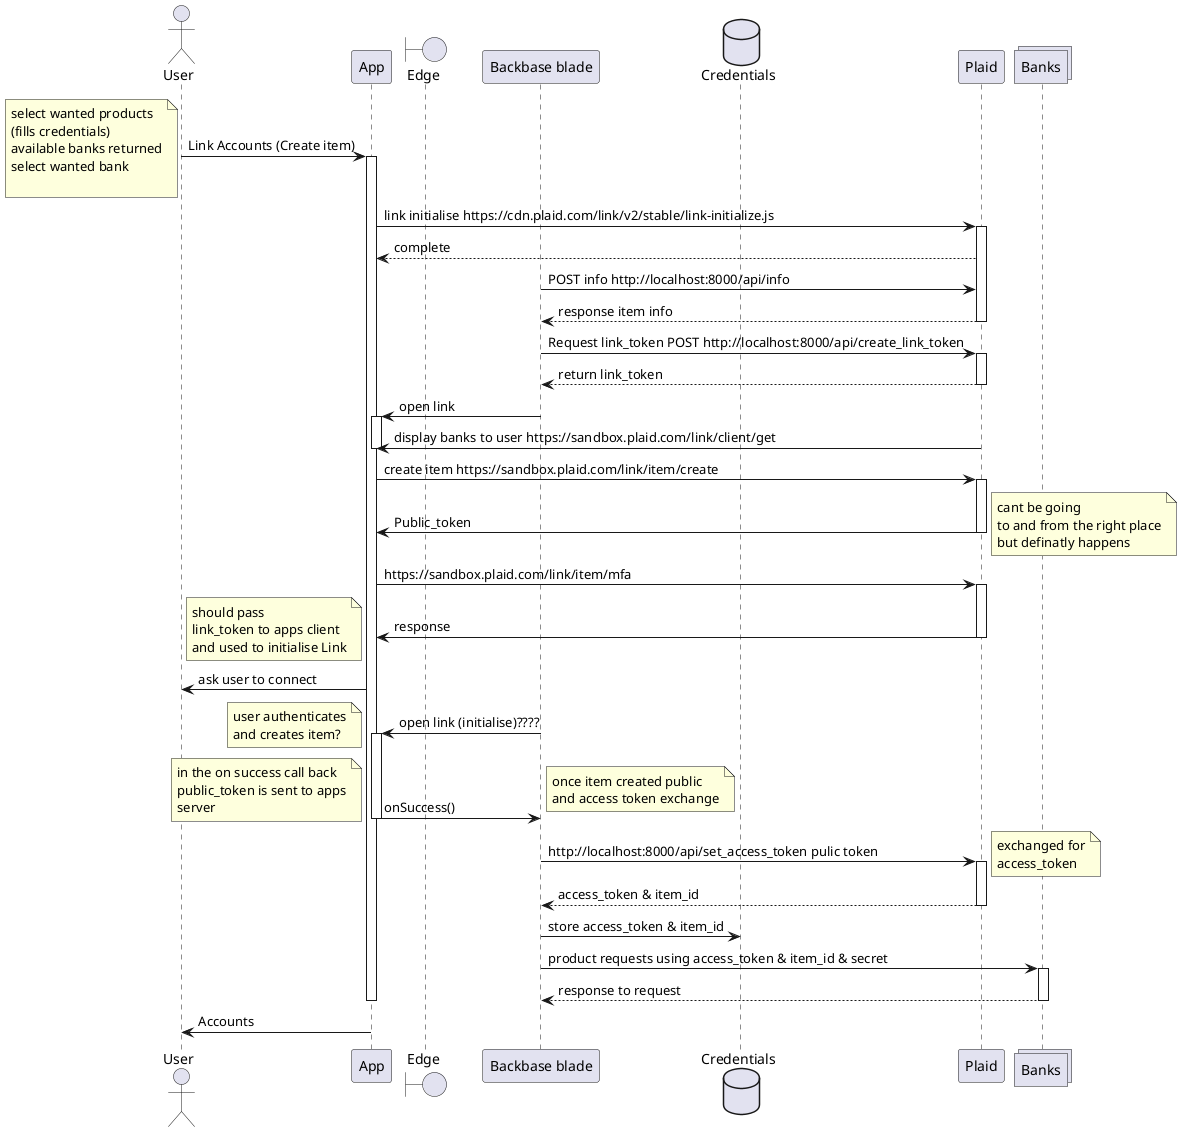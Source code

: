 @startuml


actor User as U
participant App as A
boundary Edge as E
participant "Backbase blade" as BB
database Credentials as C
participant Plaid as P
collections Banks


U -> A: Link Accounts (Create item)
note left
select wanted products
(fills credentials)
available banks returned
select wanted bank

end note
activate A
A -> P: link initialise https://cdn.plaid.com/link/v2/stable/link-initialize.js
activate P
P-->A: complete
BB->P:POST info http://localhost:8000/api/info
P-->BB: response item info

deactivate
BB->P: Request link_token POST http://localhost:8000/api/create_link_token
activate P
P-->BB:return link_token
deactivate P
BB->A: open link
activate A
P->A: display banks to user https://sandbox.plaid.com/link/client/get
deactivate A
A->P:create item https://sandbox.plaid.com/link/item/create
activate P
P-> A : Public_token
note right
cant be going
to and from the right place
but definatly happens
end note
deactivate P
A->P:https://sandbox.plaid.com/link/item/mfa
activate P
P->A:response
deactivate P

note left
should pass
link_token to apps client
and used to initialise Link
end note
A->U: ask user to connect
BB->A:open link (initialise)????
activate A

note left
user authenticates
and creates item?
end note

A->BB:onSuccess()
note right
once item created public
and access token exchange
end note
deactivate A

note left
in the on success call back
public_token is sent to apps
server
end note
BB->P:http://localhost:8000/api/set_access_token pulic token

activate P

note right
exchanged for
access_token
end note


P-->BB: access_token & item_id
deactivate P

BB->C: store access_token & item_id
BB->Banks:product requests using access_token & item_id & secret
activate Banks
Banks--> BB: response to request
deactivate Banks
deactivate A
A -> U: Accounts

@enduml